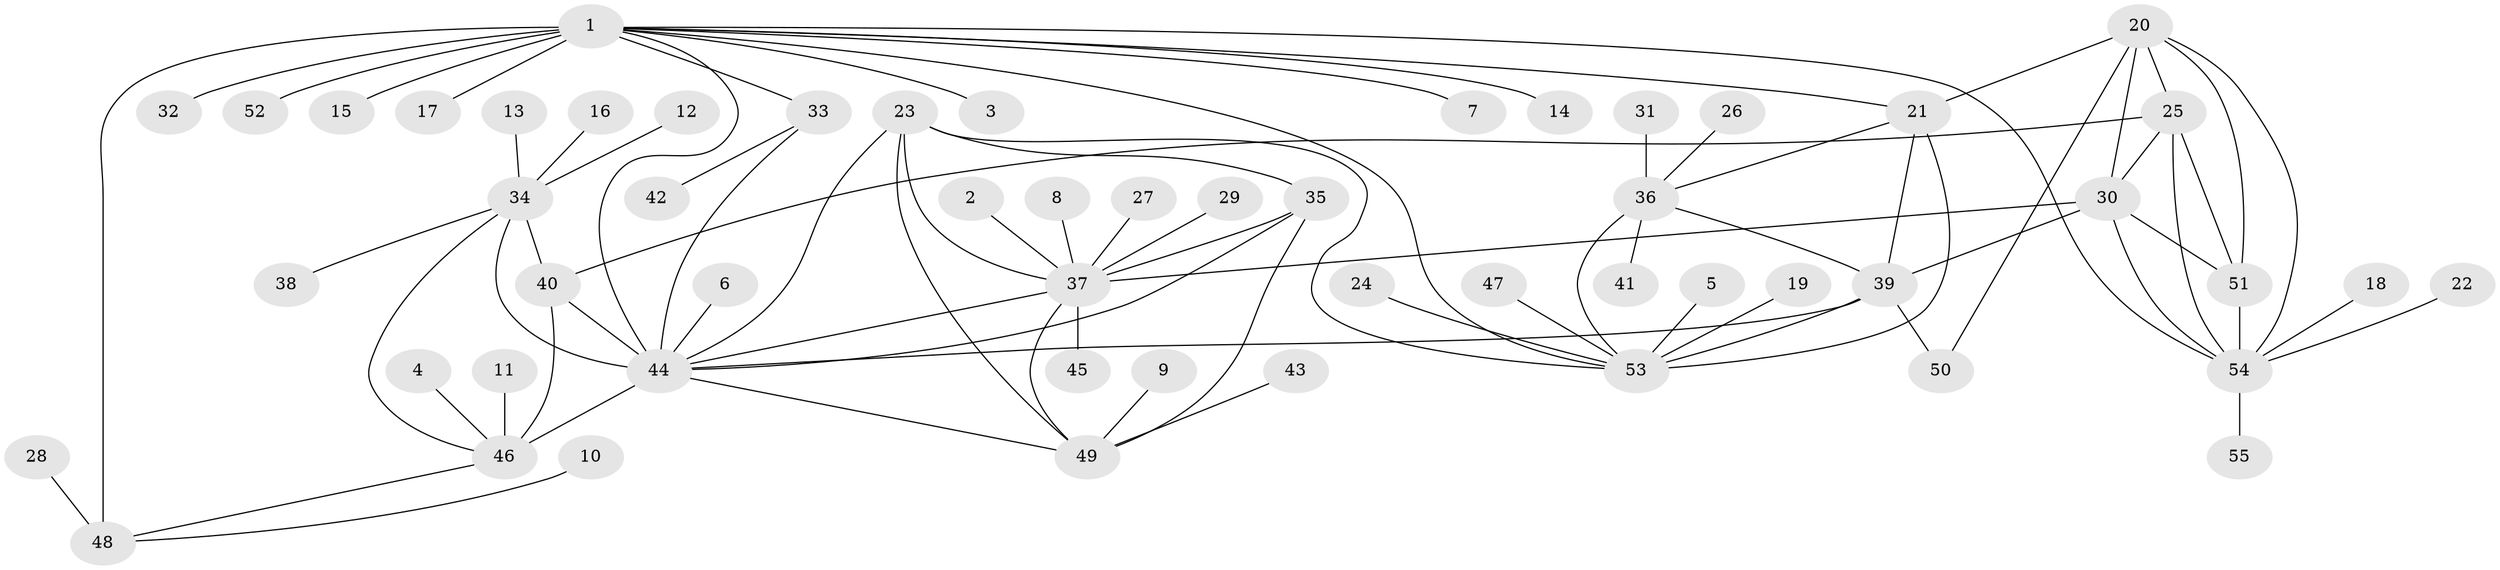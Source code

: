 // original degree distribution, {7: 0.06422018348623854, 9: 0.027522935779816515, 4: 0.01834862385321101, 10: 0.03669724770642202, 5: 0.01834862385321101, 8: 0.027522935779816515, 11: 0.01834862385321101, 6: 0.01834862385321101, 3: 0.06422018348623854, 1: 0.6146788990825688, 2: 0.09174311926605505}
// Generated by graph-tools (version 1.1) at 2025/50/03/09/25 03:50:31]
// undirected, 55 vertices, 82 edges
graph export_dot {
graph [start="1"]
  node [color=gray90,style=filled];
  1;
  2;
  3;
  4;
  5;
  6;
  7;
  8;
  9;
  10;
  11;
  12;
  13;
  14;
  15;
  16;
  17;
  18;
  19;
  20;
  21;
  22;
  23;
  24;
  25;
  26;
  27;
  28;
  29;
  30;
  31;
  32;
  33;
  34;
  35;
  36;
  37;
  38;
  39;
  40;
  41;
  42;
  43;
  44;
  45;
  46;
  47;
  48;
  49;
  50;
  51;
  52;
  53;
  54;
  55;
  1 -- 3 [weight=1.0];
  1 -- 7 [weight=1.0];
  1 -- 14 [weight=1.0];
  1 -- 15 [weight=1.0];
  1 -- 17 [weight=1.0];
  1 -- 21 [weight=1.0];
  1 -- 32 [weight=1.0];
  1 -- 33 [weight=1.0];
  1 -- 44 [weight=1.0];
  1 -- 48 [weight=4.0];
  1 -- 52 [weight=1.0];
  1 -- 53 [weight=1.0];
  1 -- 54 [weight=1.0];
  2 -- 37 [weight=1.0];
  4 -- 46 [weight=1.0];
  5 -- 53 [weight=1.0];
  6 -- 44 [weight=1.0];
  8 -- 37 [weight=1.0];
  9 -- 49 [weight=1.0];
  10 -- 48 [weight=1.0];
  11 -- 46 [weight=1.0];
  12 -- 34 [weight=1.0];
  13 -- 34 [weight=1.0];
  16 -- 34 [weight=1.0];
  18 -- 54 [weight=1.0];
  19 -- 53 [weight=1.0];
  20 -- 21 [weight=1.0];
  20 -- 25 [weight=1.0];
  20 -- 30 [weight=1.0];
  20 -- 50 [weight=1.0];
  20 -- 51 [weight=1.0];
  20 -- 54 [weight=1.0];
  21 -- 36 [weight=1.0];
  21 -- 39 [weight=1.0];
  21 -- 53 [weight=2.0];
  22 -- 54 [weight=1.0];
  23 -- 35 [weight=1.0];
  23 -- 37 [weight=1.0];
  23 -- 44 [weight=1.0];
  23 -- 49 [weight=1.0];
  23 -- 53 [weight=1.0];
  24 -- 53 [weight=1.0];
  25 -- 30 [weight=1.0];
  25 -- 40 [weight=1.0];
  25 -- 51 [weight=1.0];
  25 -- 54 [weight=1.0];
  26 -- 36 [weight=1.0];
  27 -- 37 [weight=1.0];
  28 -- 48 [weight=1.0];
  29 -- 37 [weight=1.0];
  30 -- 37 [weight=2.0];
  30 -- 39 [weight=1.0];
  30 -- 51 [weight=1.0];
  30 -- 54 [weight=1.0];
  31 -- 36 [weight=1.0];
  33 -- 42 [weight=1.0];
  33 -- 44 [weight=1.0];
  34 -- 38 [weight=1.0];
  34 -- 40 [weight=2.0];
  34 -- 44 [weight=1.0];
  34 -- 46 [weight=1.0];
  35 -- 37 [weight=1.0];
  35 -- 44 [weight=1.0];
  35 -- 49 [weight=1.0];
  36 -- 39 [weight=1.0];
  36 -- 41 [weight=1.0];
  36 -- 53 [weight=2.0];
  37 -- 44 [weight=1.0];
  37 -- 45 [weight=1.0];
  37 -- 49 [weight=1.0];
  39 -- 44 [weight=1.0];
  39 -- 50 [weight=1.0];
  39 -- 53 [weight=2.0];
  40 -- 44 [weight=2.0];
  40 -- 46 [weight=2.0];
  43 -- 49 [weight=1.0];
  44 -- 46 [weight=2.0];
  44 -- 49 [weight=1.0];
  46 -- 48 [weight=1.0];
  47 -- 53 [weight=1.0];
  51 -- 54 [weight=1.0];
  54 -- 55 [weight=1.0];
}
